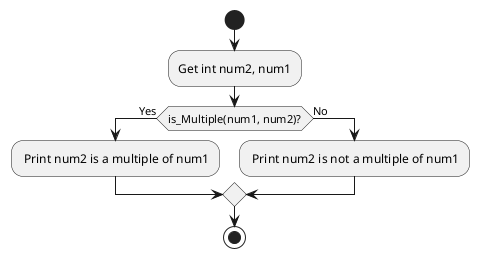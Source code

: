 @startuml

start
:Get int num2, num1;
if(is_Multiple(num1, num2)?) then (Yes)
: Print num2 is a multiple of num1;
else (No)
: Print num2 is not a multiple of num1;
endif
stop

@enduml



